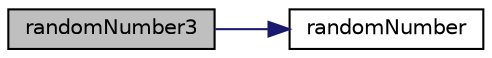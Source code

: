 digraph "randomNumber3"
{
 // LATEX_PDF_SIZE
  edge [fontname="Helvetica",fontsize="10",labelfontname="Helvetica",labelfontsize="10"];
  node [fontname="Helvetica",fontsize="10",shape=record];
  rankdir="LR";
  Node1 [label="randomNumber3",height=0.2,width=0.4,color="black", fillcolor="grey75", style="filled", fontcolor="black",tooltip=" "];
  Node1 -> Node2 [color="midnightblue",fontsize="10",style="solid",fontname="Helvetica"];
  Node2 [label="randomNumber",height=0.2,width=0.4,color="black", fillcolor="white", style="filled",URL="$classpFlow_1_1uniformRandomUint32.html#ada1c32e7347902b278a9e8606bd05190",tooltip=" "];
}
